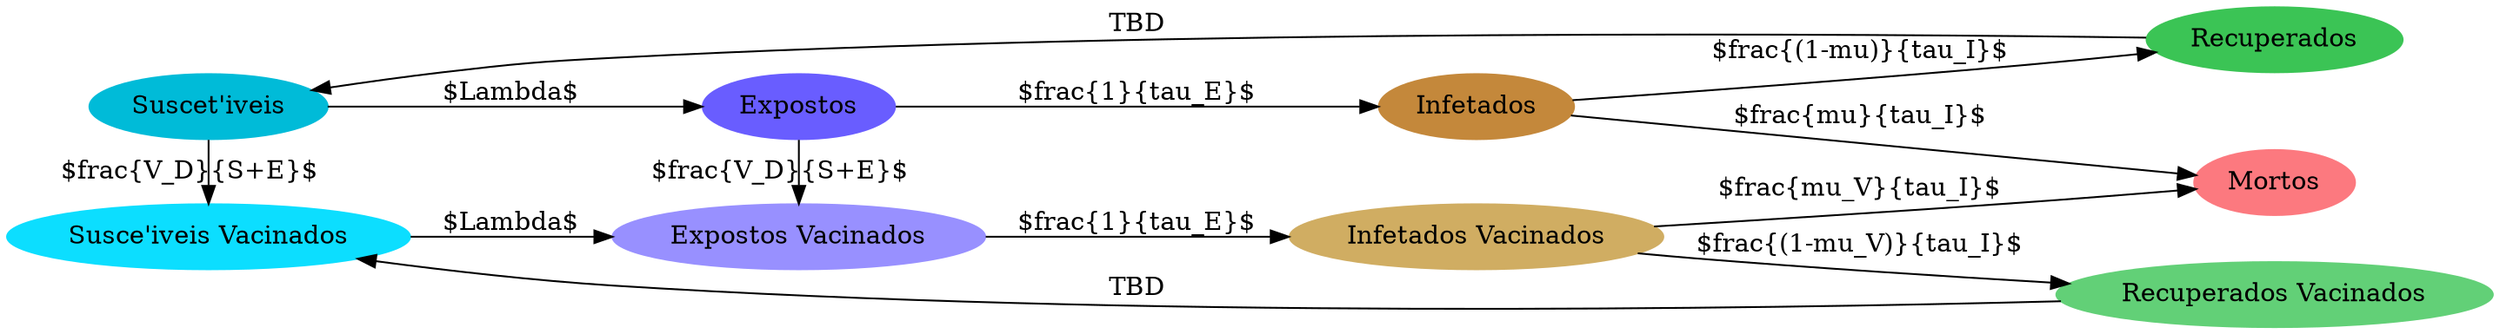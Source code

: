 digraph "Modelo SIRD com Vacinação" {
        graph[rankdir=LR]
        //graph[label="Modelo SIRD com Vacina\c{c}\~ao", labelloc=top, labeljust=left]

        node[style="rounded, filled", shape = oval]

        S [label="Suscet\'iveis"         , color="#00BBD8"]
        Sv[label="Susce\'iveis Vacinados", color="#0CDEFF"]
        I [label="Infetados"             , color="#C4883B"]
        Iv[label="Infetados Vacinados"   , color="#D0AD62"]
        E [label="Expostos"              , color="#695DFF"]
        Ev[label="Expostos Vacinados"    , color="#9890FF"]
        R [label="Recuperados"           , color="#3BC455"]
        Rv[label="Recuperados Vacinados" , color="#62D077"]
        D [label="Mortos"                , color="#FC797F"]

        subgraph { S Sv   rank  = same }
        subgraph { E Ev   rank  = same }
        subgraph { I Iv   rank  = same }
        subgraph { R Rv D rank  = same }

        S  -> Sv [label="$\frac{V_D}{S+E}$"]
        S  -> E  [label="$\Lambda$"]
        E  -> Ev [label="$\frac{V_D}{S+E}$"]
        E  -> I  [label="$\frac{1}{\tau_E}$"]
        I  -> R  [label="$\frac{(1-\mu)}{\tau_I}$"]
        I  -> D  [label="$\frac{\mu}{\tau_I}$"]
        Sv -> Ev [label="$\Lambda$"]
        Ev -> Iv [label="$\frac{1}{\tau_E}$"]
        Iv -> Rv [label="$\frac{(1-\mu_V)}{\tau_I}$"]
        Iv -> D  [label="$\frac{\mu_V}{\tau_I}$"]
        R  -> S  [label="TBD"]
        Rv -> Sv [label="TBD"]
}
